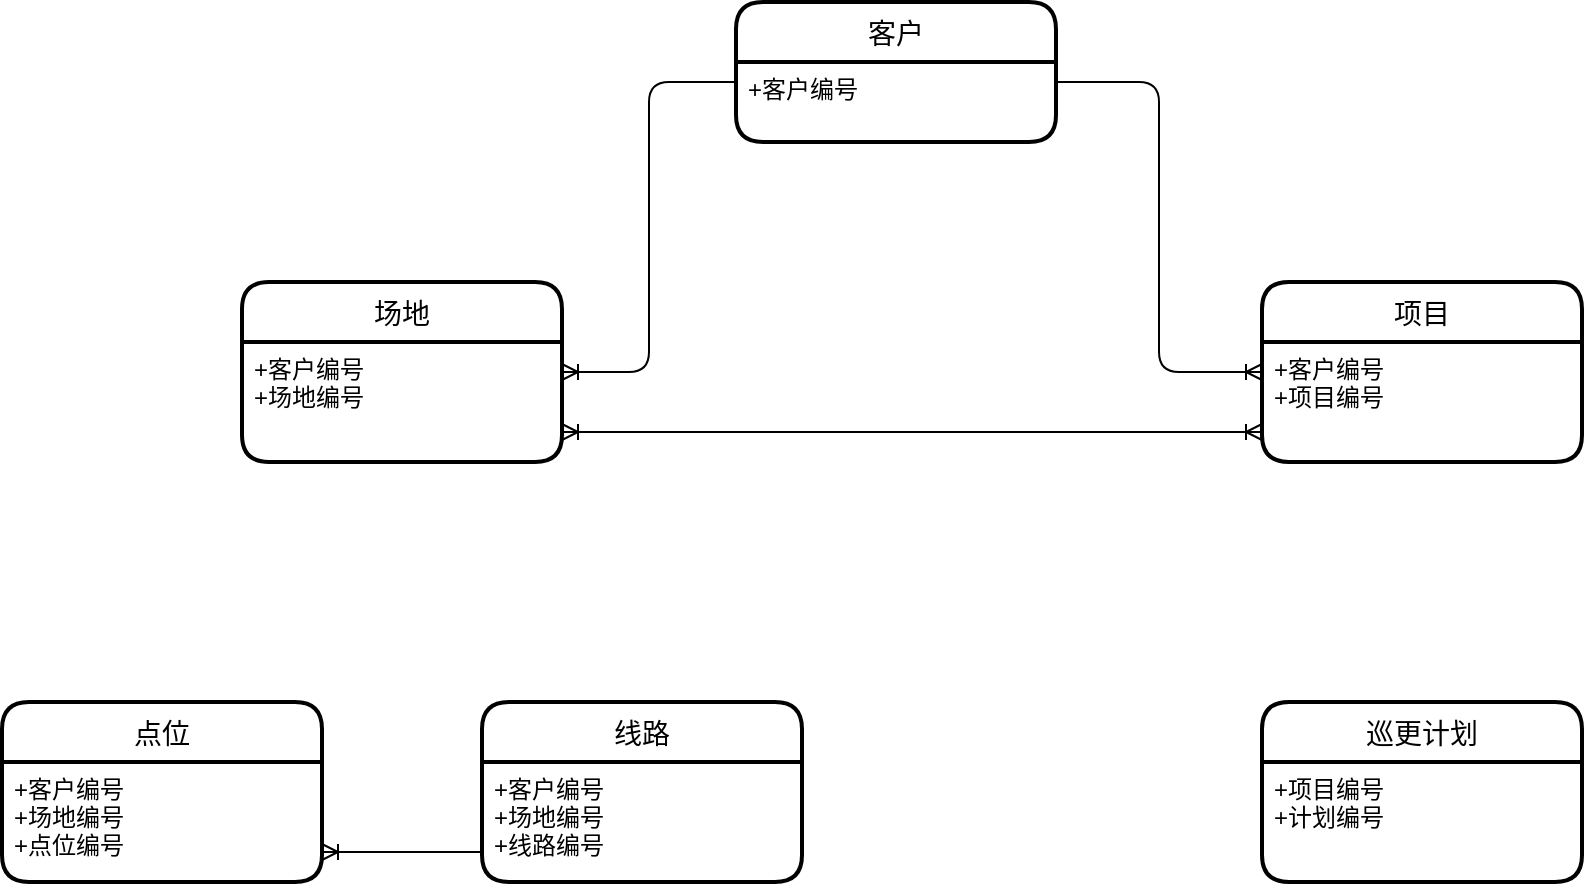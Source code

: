 <mxfile version="14.0.3" type="github">
  <diagram id="wxsQoiZZfkCuwuspmRnZ" name="Page-1">
    <mxGraphModel dx="2249" dy="794" grid="1" gridSize="10" guides="1" tooltips="1" connect="1" arrows="1" fold="1" page="1" pageScale="1" pageWidth="827" pageHeight="1169" math="0" shadow="0">
      <root>
        <mxCell id="0" />
        <mxCell id="1" parent="0" />
        <mxCell id="8w0EfVHlun1V6sll65li-1" value="客户" style="swimlane;childLayout=stackLayout;horizontal=1;startSize=30;horizontalStack=0;rounded=1;fontSize=14;fontStyle=0;strokeWidth=2;resizeParent=0;resizeLast=1;shadow=0;dashed=0;align=center;" vertex="1" parent="1">
          <mxGeometry x="87" y="10" width="160" height="70" as="geometry" />
        </mxCell>
        <mxCell id="8w0EfVHlun1V6sll65li-2" value="+客户编号&#xa;" style="align=left;strokeColor=none;fillColor=none;spacingLeft=4;fontSize=12;verticalAlign=top;resizable=0;rotatable=0;part=1;" vertex="1" parent="8w0EfVHlun1V6sll65li-1">
          <mxGeometry y="30" width="160" height="40" as="geometry" />
        </mxCell>
        <mxCell id="8w0EfVHlun1V6sll65li-3" value="场地" style="swimlane;childLayout=stackLayout;horizontal=1;startSize=30;horizontalStack=0;rounded=1;fontSize=14;fontStyle=0;strokeWidth=2;resizeParent=0;resizeLast=1;shadow=0;dashed=0;align=center;" vertex="1" parent="1">
          <mxGeometry x="-160" y="150" width="160" height="90" as="geometry" />
        </mxCell>
        <mxCell id="8w0EfVHlun1V6sll65li-4" value="+客户编号&#xa;+场地编号" style="align=left;strokeColor=none;fillColor=none;spacingLeft=4;fontSize=12;verticalAlign=top;resizable=0;rotatable=0;part=1;" vertex="1" parent="8w0EfVHlun1V6sll65li-3">
          <mxGeometry y="30" width="160" height="60" as="geometry" />
        </mxCell>
        <mxCell id="8w0EfVHlun1V6sll65li-11" value="点位" style="swimlane;childLayout=stackLayout;horizontal=1;startSize=30;horizontalStack=0;rounded=1;fontSize=14;fontStyle=0;strokeWidth=2;resizeParent=0;resizeLast=1;shadow=0;dashed=0;align=center;" vertex="1" parent="1">
          <mxGeometry x="-280" y="360" width="160" height="90" as="geometry" />
        </mxCell>
        <mxCell id="8w0EfVHlun1V6sll65li-12" value="+客户编号&#xa;+场地编号&#xa;+点位编号" style="align=left;strokeColor=none;fillColor=none;spacingLeft=4;fontSize=12;verticalAlign=top;resizable=0;rotatable=0;part=1;" vertex="1" parent="8w0EfVHlun1V6sll65li-11">
          <mxGeometry y="30" width="160" height="60" as="geometry" />
        </mxCell>
        <mxCell id="8w0EfVHlun1V6sll65li-13" value="线路" style="swimlane;childLayout=stackLayout;horizontal=1;startSize=30;horizontalStack=0;rounded=1;fontSize=14;fontStyle=0;strokeWidth=2;resizeParent=0;resizeLast=1;shadow=0;dashed=0;align=center;" vertex="1" parent="1">
          <mxGeometry x="-40" y="360" width="160" height="90" as="geometry" />
        </mxCell>
        <mxCell id="8w0EfVHlun1V6sll65li-14" value="+客户编号&#xa;+场地编号&#xa;+线路编号" style="align=left;strokeColor=none;fillColor=none;spacingLeft=4;fontSize=12;verticalAlign=top;resizable=0;rotatable=0;part=1;" vertex="1" parent="8w0EfVHlun1V6sll65li-13">
          <mxGeometry y="30" width="160" height="60" as="geometry" />
        </mxCell>
        <mxCell id="8w0EfVHlun1V6sll65li-15" value="项目" style="swimlane;childLayout=stackLayout;horizontal=1;startSize=30;horizontalStack=0;rounded=1;fontSize=14;fontStyle=0;strokeWidth=2;resizeParent=0;resizeLast=1;shadow=0;dashed=0;align=center;" vertex="1" parent="1">
          <mxGeometry x="350" y="150" width="160" height="90" as="geometry" />
        </mxCell>
        <mxCell id="8w0EfVHlun1V6sll65li-16" value="+客户编号&#xa;+项目编号" style="align=left;strokeColor=none;fillColor=none;spacingLeft=4;fontSize=12;verticalAlign=top;resizable=0;rotatable=0;part=1;" vertex="1" parent="8w0EfVHlun1V6sll65li-15">
          <mxGeometry y="30" width="160" height="60" as="geometry" />
        </mxCell>
        <mxCell id="8w0EfVHlun1V6sll65li-18" value="巡更计划" style="swimlane;childLayout=stackLayout;horizontal=1;startSize=30;horizontalStack=0;rounded=1;fontSize=14;fontStyle=0;strokeWidth=2;resizeParent=0;resizeLast=1;shadow=0;dashed=0;align=center;" vertex="1" parent="1">
          <mxGeometry x="350" y="360" width="160" height="90" as="geometry" />
        </mxCell>
        <mxCell id="8w0EfVHlun1V6sll65li-19" value="+项目编号&#xa;+计划编号" style="align=left;strokeColor=none;fillColor=none;spacingLeft=4;fontSize=12;verticalAlign=top;resizable=0;rotatable=0;part=1;" vertex="1" parent="8w0EfVHlun1V6sll65li-18">
          <mxGeometry y="30" width="160" height="60" as="geometry" />
        </mxCell>
        <mxCell id="8w0EfVHlun1V6sll65li-23" value="" style="edgeStyle=orthogonalEdgeStyle;fontSize=12;html=1;endArrow=ERoneToMany;rounded=1;entryX=1;entryY=0.25;entryDx=0;entryDy=0;exitX=0;exitY=0.25;exitDx=0;exitDy=0;" edge="1" parent="1" source="8w0EfVHlun1V6sll65li-2" target="8w0EfVHlun1V6sll65li-4">
          <mxGeometry width="100" height="100" relative="1" as="geometry">
            <mxPoint x="50" y="50" as="sourcePoint" />
            <mxPoint x="-200" y="190" as="targetPoint" />
          </mxGeometry>
        </mxCell>
        <mxCell id="8w0EfVHlun1V6sll65li-24" value="" style="edgeStyle=orthogonalEdgeStyle;fontSize=12;html=1;endArrow=ERoneToMany;rounded=1;exitX=1;exitY=0.25;exitDx=0;exitDy=0;entryX=0;entryY=0.25;entryDx=0;entryDy=0;" edge="1" parent="1" source="8w0EfVHlun1V6sll65li-2" target="8w0EfVHlun1V6sll65li-16">
          <mxGeometry width="100" height="100" relative="1" as="geometry">
            <mxPoint x="150" y="60" as="sourcePoint" />
            <mxPoint x="210" y="200" as="targetPoint" />
          </mxGeometry>
        </mxCell>
        <mxCell id="8w0EfVHlun1V6sll65li-25" style="edgeStyle=orthogonalEdgeStyle;rounded=1;orthogonalLoop=1;jettySize=auto;html=1;entryX=1;entryY=0.75;entryDx=0;entryDy=0;strokeColor=#000000;endArrow=ERoneToMany;endFill=0;startArrow=ERoneToMany;startFill=0;" edge="1" parent="1" source="8w0EfVHlun1V6sll65li-16" target="8w0EfVHlun1V6sll65li-4">
          <mxGeometry relative="1" as="geometry">
            <Array as="points">
              <mxPoint x="270" y="225" />
              <mxPoint x="270" y="225" />
            </Array>
          </mxGeometry>
        </mxCell>
        <mxCell id="8w0EfVHlun1V6sll65li-28" style="edgeStyle=orthogonalEdgeStyle;rounded=1;orthogonalLoop=1;jettySize=auto;html=1;exitX=0;exitY=0.75;exitDx=0;exitDy=0;entryX=1;entryY=0.75;entryDx=0;entryDy=0;startArrow=none;startFill=0;endArrow=ERoneToMany;endFill=0;strokeColor=#000000;" edge="1" parent="1" source="8w0EfVHlun1V6sll65li-14" target="8w0EfVHlun1V6sll65li-12">
          <mxGeometry relative="1" as="geometry" />
        </mxCell>
      </root>
    </mxGraphModel>
  </diagram>
</mxfile>

